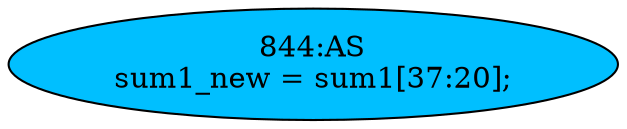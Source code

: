 strict digraph "" {
	node [label="\N"];
	"844:AS"	 [ast="<pyverilog.vparser.ast.Assign object at 0x7f407858a390>",
		def_var="['sum1_new']",
		fillcolor=deepskyblue,
		label="844:AS
sum1_new = sum1[37:20];",
		statements="[]",
		style=filled,
		typ=Assign,
		use_var="['sum1']"];
}
